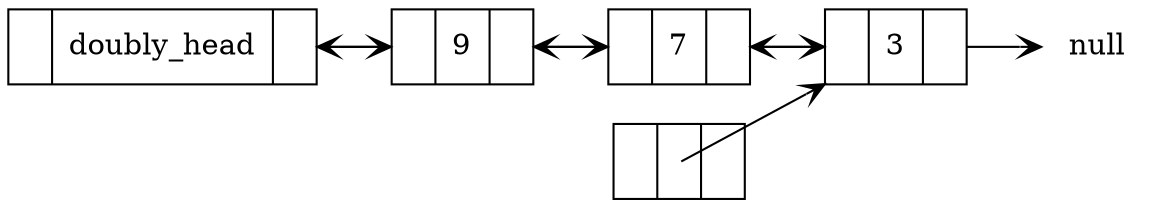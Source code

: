 digraph single_linked_list {
        rankdir=LR;
        node [shape=record];
        head [label="{ <prev> | doubly_head | <next>  }"]
        a [label="{ <prev> | 3 | <next>  }"]
        b [label="{ <prev> | 7 | <next>  }"]
        c [label="{ <prev> | 9 | <next>  }"]
        temp_node [label="{ <prev> | | <next>  }"]
        null [shape=none, label="null"];
        head:next -> c [arrowhead=vee, tailclip=false];
        b:next -> a[arrowhead=vee, tailclip=false];
        b:prev -> c[arrowhead=vee, tailclip=false];
        a:next -> null [arrowhead=vee, tailclip=false];
        a:prev -> b[arrowhead=vee, tailclip=false];
        c:next -> b[arrowhead=vee, tailclip=false];
        c:prev -> head[arrowhead=vee, tailclip=false];
        temp_node -> a[arrowhead=vee, tailclip=false];
}

